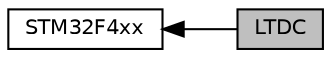 digraph "LTDC"
{
  edge [fontname="Helvetica",fontsize="10",labelfontname="Helvetica",labelfontsize="10"];
  node [fontname="Helvetica",fontsize="10",shape=record];
  rankdir=LR;
  Node0 [label="LTDC",height=0.2,width=0.4,color="black", fillcolor="grey75", style="filled", fontcolor="black"];
  Node1 [label="STM32F4xx",height=0.2,width=0.4,color="black", fillcolor="white", style="filled",URL="$group__STM32F4xx.html",tooltip="Libraries for ST Microelectronics STM32F4xx series. "];
  Node1->Node0 [shape=plaintext, dir="back", style="solid"];
}
